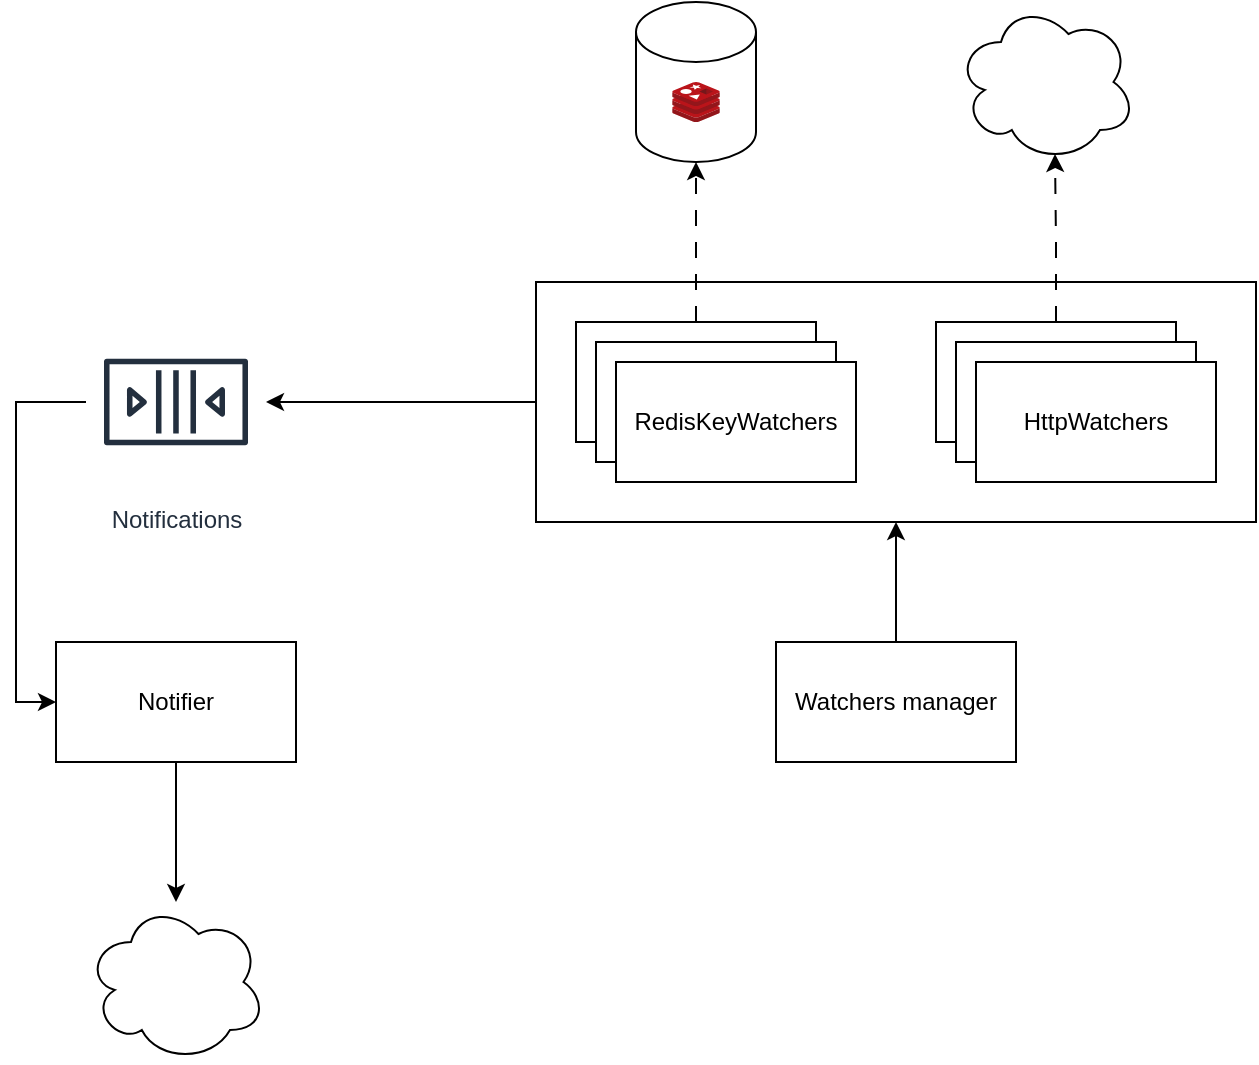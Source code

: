 <mxfile version="21.2.1" type="device">
  <diagram name="Page-1" id="xw3341EZ3EfyC7uBRgyo">
    <mxGraphModel dx="1035" dy="683" grid="1" gridSize="10" guides="1" tooltips="1" connect="1" arrows="1" fold="1" page="1" pageScale="1" pageWidth="850" pageHeight="1100" math="0" shadow="0">
      <root>
        <mxCell id="0" />
        <mxCell id="1" parent="0" />
        <mxCell id="mfBCwPf9Ix2Ev4tTwE13-30" style="edgeStyle=orthogonalEdgeStyle;rounded=0;orthogonalLoop=1;jettySize=auto;html=1;" edge="1" parent="1" source="mfBCwPf9Ix2Ev4tTwE13-26" target="mfBCwPf9Ix2Ev4tTwE13-13">
          <mxGeometry relative="1" as="geometry" />
        </mxCell>
        <mxCell id="mfBCwPf9Ix2Ev4tTwE13-26" value="" style="rounded=0;whiteSpace=wrap;html=1;" vertex="1" parent="1">
          <mxGeometry x="400" y="180" width="360" height="120" as="geometry" />
        </mxCell>
        <mxCell id="mfBCwPf9Ix2Ev4tTwE13-5" value="" style="group" vertex="1" connectable="0" parent="1">
          <mxGeometry x="600" y="200" width="140" height="80" as="geometry" />
        </mxCell>
        <mxCell id="mfBCwPf9Ix2Ev4tTwE13-2" value="" style="rounded=0;whiteSpace=wrap;html=1;" vertex="1" parent="mfBCwPf9Ix2Ev4tTwE13-5">
          <mxGeometry width="120" height="60" as="geometry" />
        </mxCell>
        <mxCell id="mfBCwPf9Ix2Ev4tTwE13-3" value="" style="rounded=0;whiteSpace=wrap;html=1;" vertex="1" parent="mfBCwPf9Ix2Ev4tTwE13-5">
          <mxGeometry x="10" y="10" width="120" height="60" as="geometry" />
        </mxCell>
        <mxCell id="mfBCwPf9Ix2Ev4tTwE13-4" value="HttpWatchers" style="rounded=0;whiteSpace=wrap;html=1;" vertex="1" parent="mfBCwPf9Ix2Ev4tTwE13-5">
          <mxGeometry x="20" y="20" width="120" height="60" as="geometry" />
        </mxCell>
        <mxCell id="mfBCwPf9Ix2Ev4tTwE13-6" value="" style="group" vertex="1" connectable="0" parent="1">
          <mxGeometry x="420" y="200" width="140" height="80" as="geometry" />
        </mxCell>
        <mxCell id="mfBCwPf9Ix2Ev4tTwE13-7" value="" style="rounded=0;whiteSpace=wrap;html=1;" vertex="1" parent="mfBCwPf9Ix2Ev4tTwE13-6">
          <mxGeometry width="120" height="60" as="geometry" />
        </mxCell>
        <mxCell id="mfBCwPf9Ix2Ev4tTwE13-8" value="" style="rounded=0;whiteSpace=wrap;html=1;" vertex="1" parent="mfBCwPf9Ix2Ev4tTwE13-6">
          <mxGeometry x="10" y="10" width="120" height="60" as="geometry" />
        </mxCell>
        <mxCell id="mfBCwPf9Ix2Ev4tTwE13-9" value="RedisKeyWatchers" style="rounded=0;whiteSpace=wrap;html=1;" vertex="1" parent="mfBCwPf9Ix2Ev4tTwE13-6">
          <mxGeometry x="20" y="20" width="120" height="60" as="geometry" />
        </mxCell>
        <mxCell id="mfBCwPf9Ix2Ev4tTwE13-10" value="" style="ellipse;shape=cloud;whiteSpace=wrap;html=1;" vertex="1" parent="1">
          <mxGeometry x="610" y="40" width="90" height="80" as="geometry" />
        </mxCell>
        <mxCell id="mfBCwPf9Ix2Ev4tTwE13-11" value="" style="shape=cylinder3;whiteSpace=wrap;html=1;boundedLbl=1;backgroundOutline=1;size=15;" vertex="1" parent="1">
          <mxGeometry x="450" y="40" width="60" height="80" as="geometry" />
        </mxCell>
        <mxCell id="mfBCwPf9Ix2Ev4tTwE13-23" style="edgeStyle=orthogonalEdgeStyle;rounded=0;orthogonalLoop=1;jettySize=auto;html=1;exitX=0.5;exitY=1;exitDx=0;exitDy=0;" edge="1" parent="1" source="mfBCwPf9Ix2Ev4tTwE13-12" target="mfBCwPf9Ix2Ev4tTwE13-22">
          <mxGeometry relative="1" as="geometry" />
        </mxCell>
        <mxCell id="mfBCwPf9Ix2Ev4tTwE13-12" value="Notifier" style="rounded=0;whiteSpace=wrap;html=1;" vertex="1" parent="1">
          <mxGeometry x="160" y="360" width="120" height="60" as="geometry" />
        </mxCell>
        <mxCell id="mfBCwPf9Ix2Ev4tTwE13-31" style="edgeStyle=orthogonalEdgeStyle;rounded=0;orthogonalLoop=1;jettySize=auto;html=1;entryX=0;entryY=0.5;entryDx=0;entryDy=0;" edge="1" parent="1" source="mfBCwPf9Ix2Ev4tTwE13-13" target="mfBCwPf9Ix2Ev4tTwE13-12">
          <mxGeometry relative="1" as="geometry">
            <mxPoint x="130" y="260" as="sourcePoint" />
            <Array as="points">
              <mxPoint x="140" y="240" />
              <mxPoint x="140" y="390" />
            </Array>
          </mxGeometry>
        </mxCell>
        <mxCell id="mfBCwPf9Ix2Ev4tTwE13-13" value="Notifications" style="sketch=0;outlineConnect=0;fontColor=#232F3E;gradientColor=none;strokeColor=#232F3E;fillColor=#ffffff;dashed=0;verticalLabelPosition=bottom;verticalAlign=top;align=center;html=1;fontSize=12;fontStyle=0;aspect=fixed;shape=mxgraph.aws4.resourceIcon;resIcon=mxgraph.aws4.queue;" vertex="1" parent="1">
          <mxGeometry x="175" y="195" width="90" height="90" as="geometry" />
        </mxCell>
        <mxCell id="mfBCwPf9Ix2Ev4tTwE13-14" value="" style="image;sketch=0;aspect=fixed;html=1;points=[];align=center;fontSize=12;image=img/lib/mscae/Cache_Redis_Product.svg;" vertex="1" parent="1">
          <mxGeometry x="468.1" y="80" width="23.81" height="20" as="geometry" />
        </mxCell>
        <mxCell id="mfBCwPf9Ix2Ev4tTwE13-22" value="" style="ellipse;shape=cloud;whiteSpace=wrap;html=1;" vertex="1" parent="1">
          <mxGeometry x="175" y="490" width="90" height="80" as="geometry" />
        </mxCell>
        <mxCell id="mfBCwPf9Ix2Ev4tTwE13-27" style="edgeStyle=orthogonalEdgeStyle;rounded=0;orthogonalLoop=1;jettySize=auto;html=1;entryX=0.5;entryY=1;entryDx=0;entryDy=0;" edge="1" parent="1" source="mfBCwPf9Ix2Ev4tTwE13-25" target="mfBCwPf9Ix2Ev4tTwE13-26">
          <mxGeometry relative="1" as="geometry" />
        </mxCell>
        <mxCell id="mfBCwPf9Ix2Ev4tTwE13-25" value="Watchers manager" style="rounded=0;whiteSpace=wrap;html=1;" vertex="1" parent="1">
          <mxGeometry x="520" y="360" width="120" height="60" as="geometry" />
        </mxCell>
        <mxCell id="mfBCwPf9Ix2Ev4tTwE13-28" style="edgeStyle=orthogonalEdgeStyle;rounded=0;orthogonalLoop=1;jettySize=auto;html=1;entryX=0.5;entryY=1;entryDx=0;entryDy=0;entryPerimeter=0;dashed=1;dashPattern=8 8;" edge="1" parent="1" source="mfBCwPf9Ix2Ev4tTwE13-7" target="mfBCwPf9Ix2Ev4tTwE13-11">
          <mxGeometry relative="1" as="geometry">
            <mxPoint x="480" y="140" as="targetPoint" />
          </mxGeometry>
        </mxCell>
        <mxCell id="mfBCwPf9Ix2Ev4tTwE13-29" style="edgeStyle=orthogonalEdgeStyle;rounded=0;orthogonalLoop=1;jettySize=auto;html=1;entryX=0.55;entryY=0.95;entryDx=0;entryDy=0;entryPerimeter=0;dashed=1;dashPattern=8 8;" edge="1" parent="1" source="mfBCwPf9Ix2Ev4tTwE13-2" target="mfBCwPf9Ix2Ev4tTwE13-10">
          <mxGeometry relative="1" as="geometry">
            <mxPoint x="660" y="130" as="targetPoint" />
          </mxGeometry>
        </mxCell>
      </root>
    </mxGraphModel>
  </diagram>
</mxfile>
